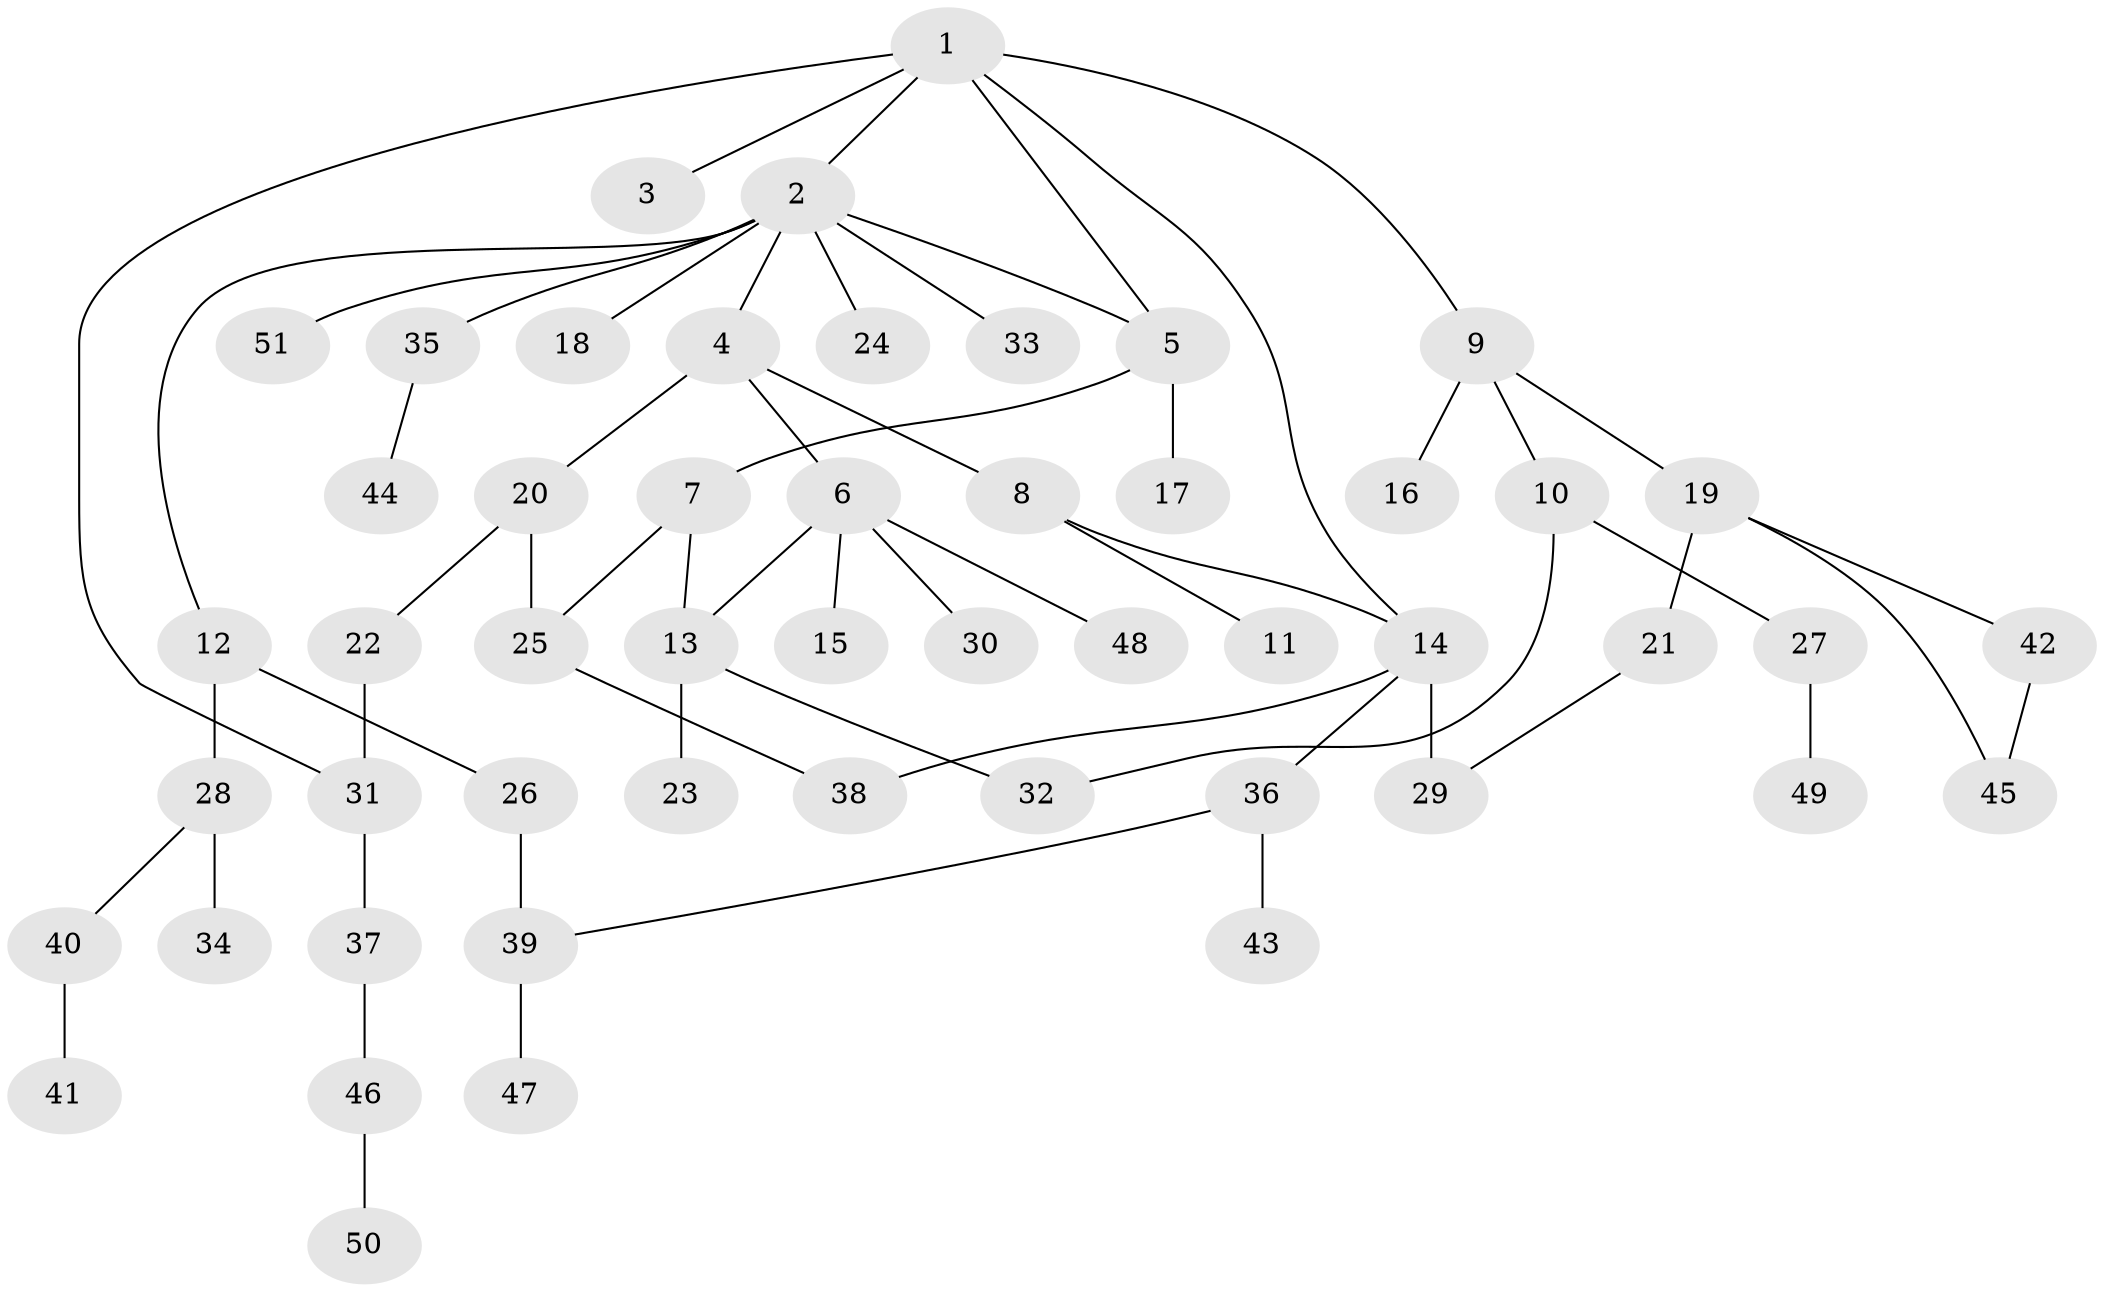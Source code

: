 // original degree distribution, {7: 0.0196078431372549, 5: 0.058823529411764705, 2: 0.2647058823529412, 3: 0.1568627450980392, 1: 0.43137254901960786, 6: 0.0196078431372549, 4: 0.049019607843137254}
// Generated by graph-tools (version 1.1) at 2025/34/03/09/25 02:34:01]
// undirected, 51 vertices, 60 edges
graph export_dot {
graph [start="1"]
  node [color=gray90,style=filled];
  1;
  2;
  3;
  4;
  5;
  6;
  7;
  8;
  9;
  10;
  11;
  12;
  13;
  14;
  15;
  16;
  17;
  18;
  19;
  20;
  21;
  22;
  23;
  24;
  25;
  26;
  27;
  28;
  29;
  30;
  31;
  32;
  33;
  34;
  35;
  36;
  37;
  38;
  39;
  40;
  41;
  42;
  43;
  44;
  45;
  46;
  47;
  48;
  49;
  50;
  51;
  1 -- 2 [weight=1.0];
  1 -- 3 [weight=1.0];
  1 -- 5 [weight=1.0];
  1 -- 9 [weight=1.0];
  1 -- 14 [weight=1.0];
  1 -- 31 [weight=1.0];
  2 -- 4 [weight=1.0];
  2 -- 5 [weight=1.0];
  2 -- 12 [weight=1.0];
  2 -- 18 [weight=1.0];
  2 -- 24 [weight=1.0];
  2 -- 33 [weight=1.0];
  2 -- 35 [weight=1.0];
  2 -- 51 [weight=1.0];
  4 -- 6 [weight=1.0];
  4 -- 8 [weight=1.0];
  4 -- 20 [weight=1.0];
  5 -- 7 [weight=4.0];
  5 -- 17 [weight=1.0];
  6 -- 13 [weight=1.0];
  6 -- 15 [weight=2.0];
  6 -- 30 [weight=1.0];
  6 -- 48 [weight=1.0];
  7 -- 13 [weight=1.0];
  7 -- 25 [weight=1.0];
  8 -- 11 [weight=1.0];
  8 -- 14 [weight=1.0];
  9 -- 10 [weight=1.0];
  9 -- 16 [weight=1.0];
  9 -- 19 [weight=1.0];
  10 -- 27 [weight=1.0];
  10 -- 32 [weight=1.0];
  12 -- 26 [weight=1.0];
  12 -- 28 [weight=1.0];
  13 -- 23 [weight=1.0];
  13 -- 32 [weight=1.0];
  14 -- 29 [weight=3.0];
  14 -- 36 [weight=1.0];
  14 -- 38 [weight=1.0];
  19 -- 21 [weight=2.0];
  19 -- 42 [weight=1.0];
  19 -- 45 [weight=1.0];
  20 -- 22 [weight=1.0];
  20 -- 25 [weight=3.0];
  21 -- 29 [weight=1.0];
  22 -- 31 [weight=1.0];
  25 -- 38 [weight=1.0];
  26 -- 39 [weight=2.0];
  27 -- 49 [weight=1.0];
  28 -- 34 [weight=2.0];
  28 -- 40 [weight=1.0];
  31 -- 37 [weight=1.0];
  35 -- 44 [weight=1.0];
  36 -- 39 [weight=1.0];
  36 -- 43 [weight=1.0];
  37 -- 46 [weight=1.0];
  39 -- 47 [weight=1.0];
  40 -- 41 [weight=1.0];
  42 -- 45 [weight=1.0];
  46 -- 50 [weight=1.0];
}
